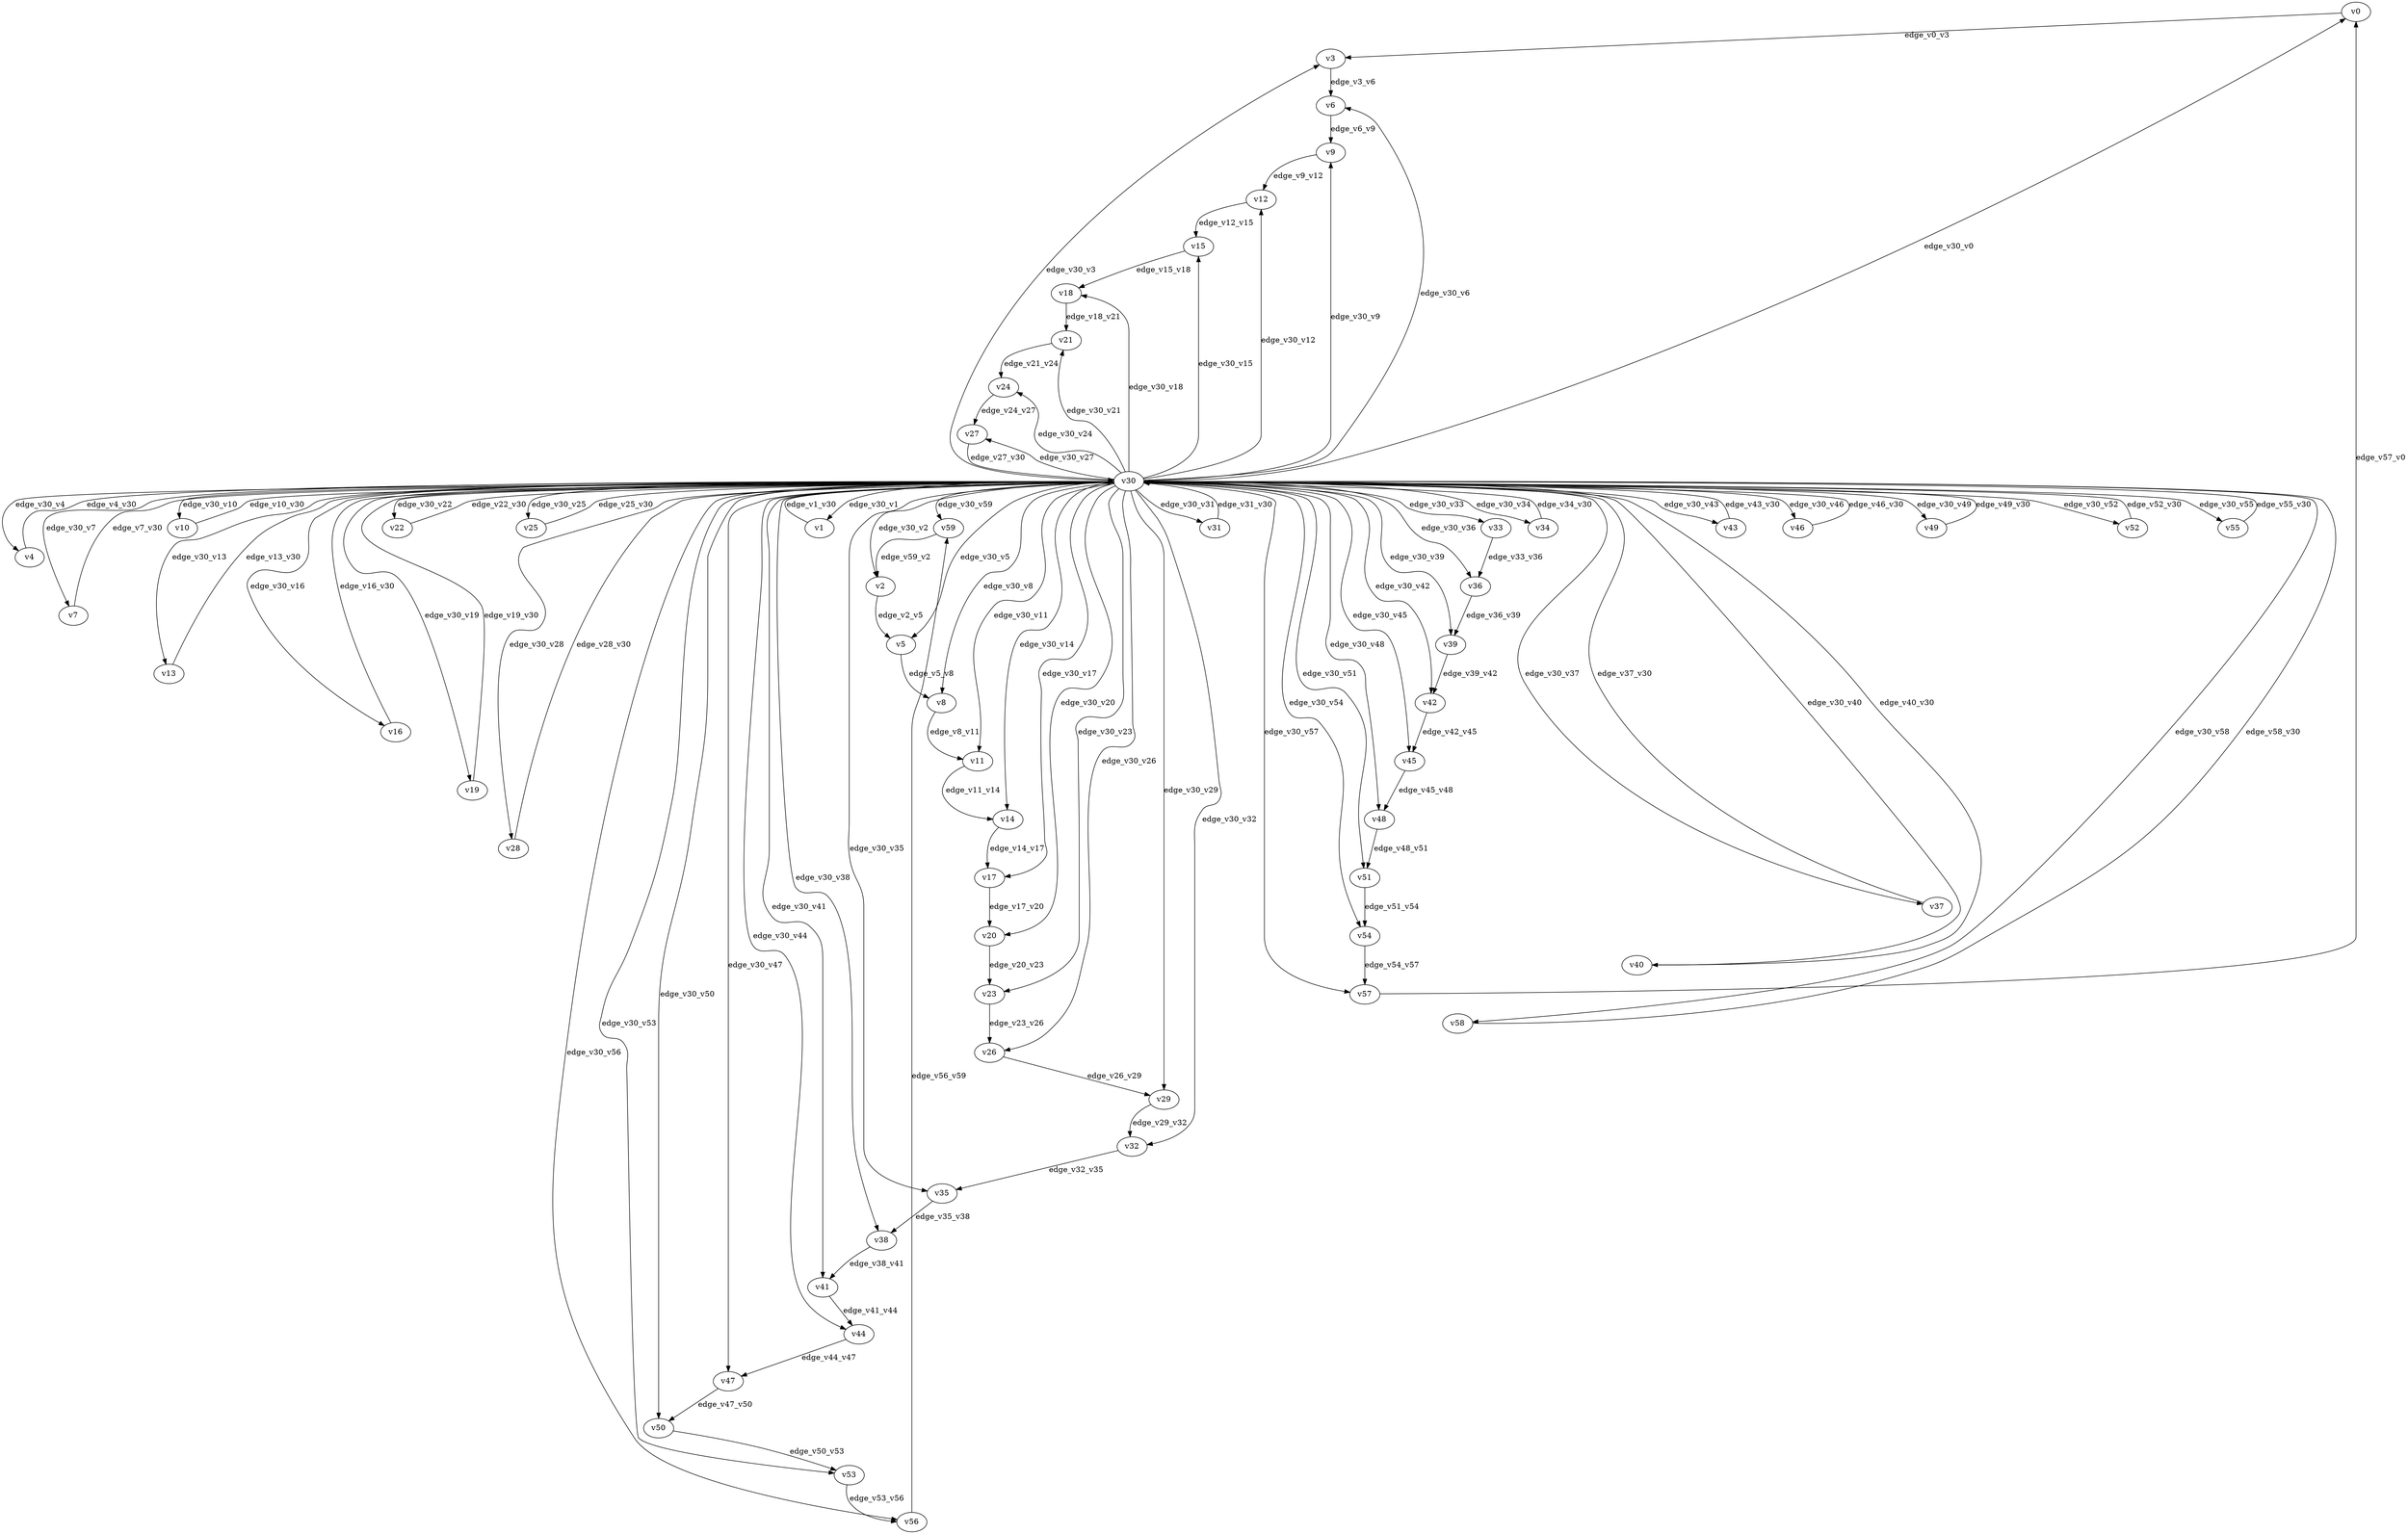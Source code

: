 digraph test078 {
    // Discounted game test case
    // Vertex properties: name [player=X]
    // Edge properties: [weight=Y, discount=Z]

    v0 [name="v0", player=0];
    v1 [name="v1", player=1];
    v2 [name="v2", player=0];
    v3 [name="v3", player=1];
    v4 [name="v4", player=0];
    v5 [name="v5", player=1];
    v6 [name="v6", player=0];
    v7 [name="v7", player=1];
    v8 [name="v8", player=0];
    v9 [name="v9", player=1];
    v10 [name="v10", player=0];
    v11 [name="v11", player=1];
    v12 [name="v12", player=0];
    v13 [name="v13", player=1];
    v14 [name="v14", player=0];
    v15 [name="v15", player=1];
    v16 [name="v16", player=0];
    v17 [name="v17", player=1];
    v18 [name="v18", player=0];
    v19 [name="v19", player=1];
    v20 [name="v20", player=0];
    v21 [name="v21", player=1];
    v22 [name="v22", player=0];
    v23 [name="v23", player=1];
    v24 [name="v24", player=0];
    v25 [name="v25", player=1];
    v26 [name="v26", player=0];
    v27 [name="v27", player=1];
    v28 [name="v28", player=0];
    v29 [name="v29", player=1];
    v30 [name="v30", player=0];
    v31 [name="v31", player=1];
    v32 [name="v32", player=0];
    v33 [name="v33", player=1];
    v34 [name="v34", player=0];
    v35 [name="v35", player=1];
    v36 [name="v36", player=0];
    v37 [name="v37", player=1];
    v38 [name="v38", player=0];
    v39 [name="v39", player=1];
    v40 [name="v40", player=0];
    v41 [name="v41", player=1];
    v42 [name="v42", player=0];
    v43 [name="v43", player=1];
    v44 [name="v44", player=0];
    v45 [name="v45", player=1];
    v46 [name="v46", player=0];
    v47 [name="v47", player=1];
    v48 [name="v48", player=0];
    v49 [name="v49", player=1];
    v50 [name="v50", player=0];
    v51 [name="v51", player=1];
    v52 [name="v52", player=0];
    v53 [name="v53", player=1];
    v54 [name="v54", player=0];
    v55 [name="v55", player=1];
    v56 [name="v56", player=0];
    v57 [name="v57", player=1];
    v58 [name="v58", player=0];
    v59 [name="v59", player=1];

    v30 -> v0 [label="edge_v30_v0", weight=0.64, discount=0.373];
    v30 -> v1 [label="edge_v30_v1", weight=8.61, discount=0.373];
    v1 -> v30 [label="edge_v1_v30", weight=7.58, discount=0.373];
    v30 -> v2 [label="edge_v30_v2", weight=-3.86, discount=0.373];
    v30 -> v3 [label="edge_v30_v3", weight=0.32, discount=0.373];
    v30 -> v4 [label="edge_v30_v4", weight=-5.52, discount=0.373];
    v4 -> v30 [label="edge_v4_v30", weight=-7.20, discount=0.373];
    v30 -> v5 [label="edge_v30_v5", weight=9.67, discount=0.373];
    v30 -> v6 [label="edge_v30_v6", weight=-5.33, discount=0.373];
    v30 -> v7 [label="edge_v30_v7", weight=-4.11, discount=0.373];
    v7 -> v30 [label="edge_v7_v30", weight=-6.36, discount=0.373];
    v30 -> v8 [label="edge_v30_v8", weight=-5.80, discount=0.373];
    v30 -> v9 [label="edge_v30_v9", weight=3.04, discount=0.373];
    v30 -> v10 [label="edge_v30_v10", weight=2.22, discount=0.373];
    v10 -> v30 [label="edge_v10_v30", weight=0.52, discount=0.373];
    v30 -> v11 [label="edge_v30_v11", weight=5.56, discount=0.373];
    v30 -> v12 [label="edge_v30_v12", weight=3.01, discount=0.373];
    v30 -> v13 [label="edge_v30_v13", weight=-5.70, discount=0.373];
    v13 -> v30 [label="edge_v13_v30", weight=-7.29, discount=0.373];
    v30 -> v14 [label="edge_v30_v14", weight=6.44, discount=0.373];
    v30 -> v15 [label="edge_v30_v15", weight=5.95, discount=0.373];
    v30 -> v16 [label="edge_v30_v16", weight=0.79, discount=0.373];
    v16 -> v30 [label="edge_v16_v30", weight=0.23, discount=0.373];
    v30 -> v17 [label="edge_v30_v17", weight=0.98, discount=0.373];
    v30 -> v18 [label="edge_v30_v18", weight=5.16, discount=0.373];
    v30 -> v19 [label="edge_v30_v19", weight=-4.06, discount=0.373];
    v19 -> v30 [label="edge_v19_v30", weight=-3.68, discount=0.373];
    v30 -> v20 [label="edge_v30_v20", weight=-4.98, discount=0.373];
    v30 -> v21 [label="edge_v30_v21", weight=2.69, discount=0.373];
    v30 -> v22 [label="edge_v30_v22", weight=6.08, discount=0.373];
    v22 -> v30 [label="edge_v22_v30", weight=5.78, discount=0.373];
    v30 -> v23 [label="edge_v30_v23", weight=1.73, discount=0.373];
    v30 -> v24 [label="edge_v30_v24", weight=-3.64, discount=0.373];
    v30 -> v25 [label="edge_v30_v25", weight=5.09, discount=0.373];
    v25 -> v30 [label="edge_v25_v30", weight=4.67, discount=0.373];
    v30 -> v26 [label="edge_v30_v26", weight=0.97, discount=0.373];
    v30 -> v27 [label="edge_v30_v27", weight=4.96, discount=0.373];
    v30 -> v28 [label="edge_v30_v28", weight=-3.58, discount=0.373];
    v28 -> v30 [label="edge_v28_v30", weight=-2.22, discount=0.373];
    v30 -> v29 [label="edge_v30_v29", weight=9.78, discount=0.373];
    v30 -> v31 [label="edge_v30_v31", weight=1.76, discount=0.373];
    v31 -> v30 [label="edge_v31_v30", weight=-0.13, discount=0.373];
    v30 -> v32 [label="edge_v30_v32", weight=3.32, discount=0.373];
    v30 -> v33 [label="edge_v30_v33", weight=-0.97, discount=0.373];
    v30 -> v34 [label="edge_v30_v34", weight=0.25, discount=0.373];
    v34 -> v30 [label="edge_v34_v30", weight=1.67, discount=0.373];
    v30 -> v35 [label="edge_v30_v35", weight=3.39, discount=0.373];
    v30 -> v36 [label="edge_v30_v36", weight=3.76, discount=0.373];
    v30 -> v37 [label="edge_v30_v37", weight=-0.18, discount=0.373];
    v37 -> v30 [label="edge_v37_v30", weight=-1.59, discount=0.373];
    v30 -> v38 [label="edge_v30_v38", weight=-3.63, discount=0.373];
    v30 -> v39 [label="edge_v30_v39", weight=2.28, discount=0.373];
    v30 -> v40 [label="edge_v30_v40", weight=-5.60, discount=0.373];
    v40 -> v30 [label="edge_v40_v30", weight=-6.60, discount=0.373];
    v30 -> v41 [label="edge_v30_v41", weight=2.04, discount=0.373];
    v30 -> v42 [label="edge_v30_v42", weight=4.52, discount=0.373];
    v30 -> v43 [label="edge_v30_v43", weight=1.95, discount=0.373];
    v43 -> v30 [label="edge_v43_v30", weight=3.61, discount=0.373];
    v30 -> v44 [label="edge_v30_v44", weight=-2.62, discount=0.373];
    v30 -> v45 [label="edge_v30_v45", weight=7.95, discount=0.373];
    v30 -> v46 [label="edge_v30_v46", weight=8.85, discount=0.373];
    v46 -> v30 [label="edge_v46_v30", weight=6.99, discount=0.373];
    v30 -> v47 [label="edge_v30_v47", weight=7.33, discount=0.373];
    v30 -> v48 [label="edge_v30_v48", weight=8.34, discount=0.373];
    v30 -> v49 [label="edge_v30_v49", weight=2.74, discount=0.373];
    v49 -> v30 [label="edge_v49_v30", weight=0.70, discount=0.373];
    v30 -> v50 [label="edge_v30_v50", weight=4.92, discount=0.373];
    v30 -> v51 [label="edge_v30_v51", weight=-1.42, discount=0.373];
    v30 -> v52 [label="edge_v30_v52", weight=3.37, discount=0.373];
    v52 -> v30 [label="edge_v52_v30", weight=4.09, discount=0.373];
    v30 -> v53 [label="edge_v30_v53", weight=-3.82, discount=0.373];
    v30 -> v54 [label="edge_v30_v54", weight=-0.26, discount=0.373];
    v30 -> v55 [label="edge_v30_v55", weight=5.11, discount=0.373];
    v55 -> v30 [label="edge_v55_v30", weight=5.06, discount=0.373];
    v30 -> v56 [label="edge_v30_v56", weight=-5.80, discount=0.373];
    v30 -> v57 [label="edge_v30_v57", weight=8.17, discount=0.373];
    v30 -> v58 [label="edge_v30_v58", weight=-1.52, discount=0.373];
    v58 -> v30 [label="edge_v58_v30", weight=-0.49, discount=0.373];
    v30 -> v59 [label="edge_v30_v59", weight=0.98, discount=0.373];
    v0 -> v3 [label="edge_v0_v3", weight=0.92, discount=0.373];
    v2 -> v5 [label="edge_v2_v5", weight=-1.02, discount=0.373];
    v3 -> v6 [label="edge_v3_v6", weight=2.34, discount=0.373];
    v5 -> v8 [label="edge_v5_v8", weight=4.46, discount=0.373];
    v6 -> v9 [label="edge_v6_v9", weight=5.93, discount=0.373];
    v8 -> v11 [label="edge_v8_v11", weight=2.58, discount=0.373];
    v9 -> v12 [label="edge_v9_v12", weight=0.48, discount=0.373];
    v11 -> v14 [label="edge_v11_v14", weight=-0.54, discount=0.373];
    v12 -> v15 [label="edge_v12_v15", weight=2.92, discount=0.373];
    v14 -> v17 [label="edge_v14_v17", weight=3.27, discount=0.373];
    v15 -> v18 [label="edge_v15_v18", weight=-2.95, discount=0.373];
    v17 -> v20 [label="edge_v17_v20", weight=7.00, discount=0.373];
    v18 -> v21 [label="edge_v18_v21", weight=6.55, discount=0.373];
    v20 -> v23 [label="edge_v20_v23", weight=4.60, discount=0.373];
    v21 -> v24 [label="edge_v21_v24", weight=1.84, discount=0.373];
    v23 -> v26 [label="edge_v23_v26", weight=1.49, discount=0.373];
    v24 -> v27 [label="edge_v24_v27", weight=-1.88, discount=0.373];
    v26 -> v29 [label="edge_v26_v29", weight=-2.02, discount=0.373];
    v27 -> v30 [label="edge_v27_v30", weight=6.02, discount=0.373];
    v29 -> v32 [label="edge_v29_v32", weight=6.95, discount=0.373];
    v32 -> v35 [label="edge_v32_v35", weight=0.06, discount=0.373];
    v33 -> v36 [label="edge_v33_v36", weight=2.82, discount=0.373];
    v35 -> v38 [label="edge_v35_v38", weight=5.18, discount=0.373];
    v36 -> v39 [label="edge_v36_v39", weight=1.19, discount=0.373];
    v38 -> v41 [label="edge_v38_v41", weight=-1.90, discount=0.373];
    v39 -> v42 [label="edge_v39_v42", weight=1.37, discount=0.373];
    v41 -> v44 [label="edge_v41_v44", weight=-0.79, discount=0.373];
    v42 -> v45 [label="edge_v42_v45", weight=6.30, discount=0.373];
    v44 -> v47 [label="edge_v44_v47", weight=-0.37, discount=0.373];
    v45 -> v48 [label="edge_v45_v48", weight=-1.67, discount=0.373];
    v47 -> v50 [label="edge_v47_v50", weight=2.30, discount=0.373];
    v48 -> v51 [label="edge_v48_v51", weight=3.73, discount=0.373];
    v50 -> v53 [label="edge_v50_v53", weight=1.31, discount=0.373];
    v51 -> v54 [label="edge_v51_v54", weight=5.97, discount=0.373];
    v53 -> v56 [label="edge_v53_v56", weight=3.47, discount=0.373];
    v54 -> v57 [label="edge_v54_v57", weight=6.07, discount=0.373];
    v56 -> v59 [label="edge_v56_v59", weight=6.08, discount=0.373];
    v57 -> v0 [label="edge_v57_v0", weight=5.17, discount=0.373];
    v59 -> v2 [label="edge_v59_v2", weight=3.54, discount=0.373];
}
